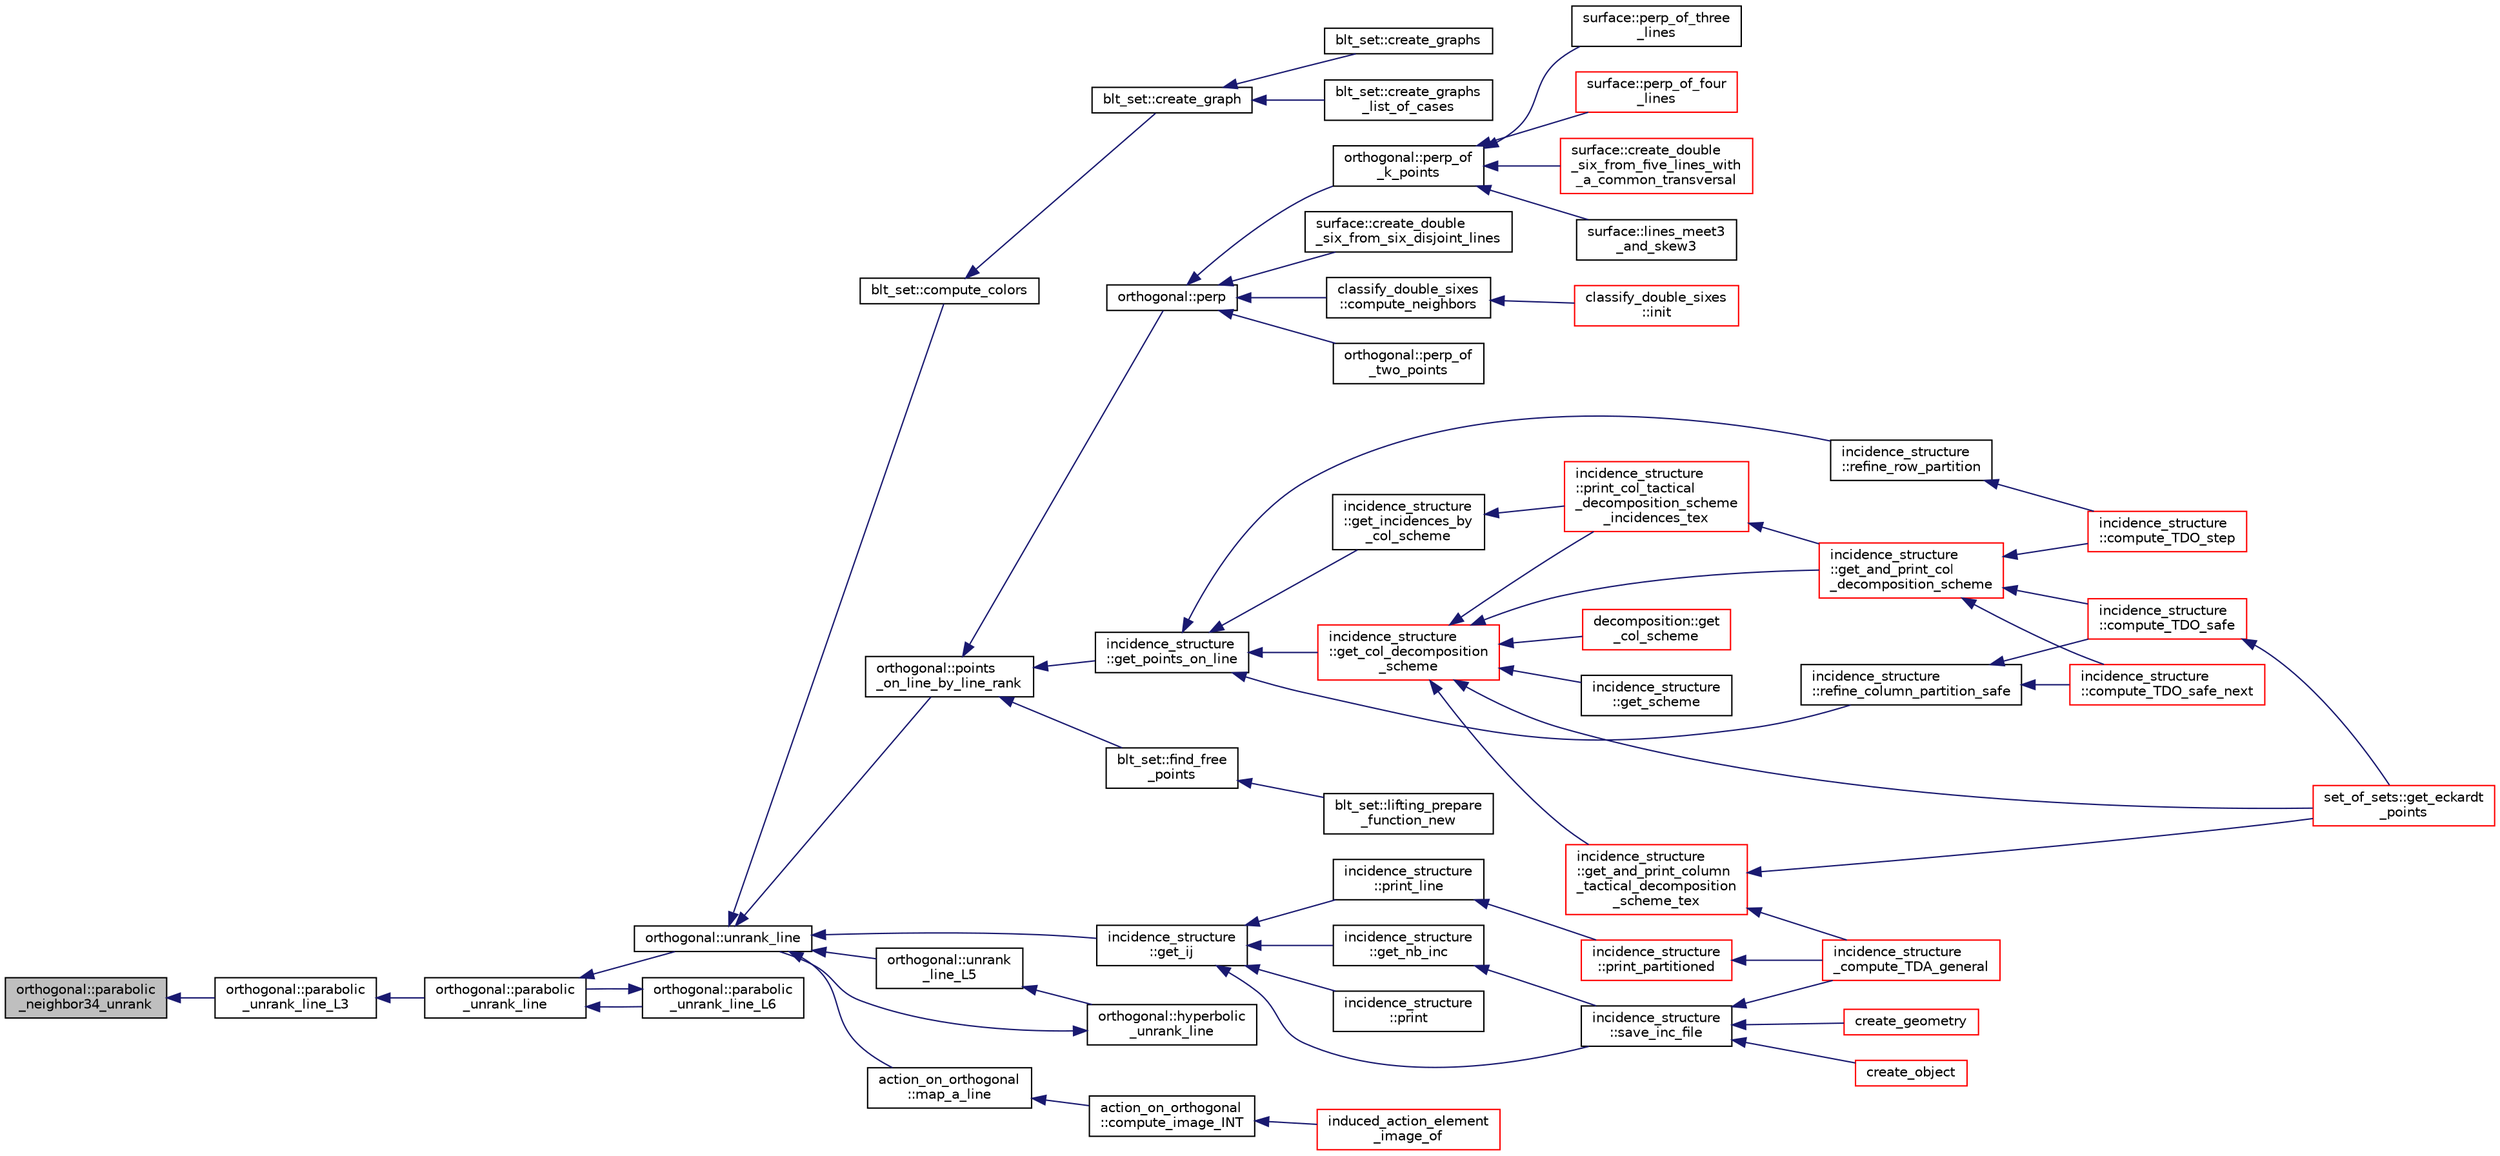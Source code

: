 digraph "orthogonal::parabolic_neighbor34_unrank"
{
  edge [fontname="Helvetica",fontsize="10",labelfontname="Helvetica",labelfontsize="10"];
  node [fontname="Helvetica",fontsize="10",shape=record];
  rankdir="LR";
  Node19889 [label="orthogonal::parabolic\l_neighbor34_unrank",height=0.2,width=0.4,color="black", fillcolor="grey75", style="filled", fontcolor="black"];
  Node19889 -> Node19890 [dir="back",color="midnightblue",fontsize="10",style="solid",fontname="Helvetica"];
  Node19890 [label="orthogonal::parabolic\l_unrank_line_L3",height=0.2,width=0.4,color="black", fillcolor="white", style="filled",URL="$d7/daa/classorthogonal.html#ae1edfba289a03ed4d383514c2b0dc4b7"];
  Node19890 -> Node19891 [dir="back",color="midnightblue",fontsize="10",style="solid",fontname="Helvetica"];
  Node19891 [label="orthogonal::parabolic\l_unrank_line",height=0.2,width=0.4,color="black", fillcolor="white", style="filled",URL="$d7/daa/classorthogonal.html#a449cc51a62e11b8699befe951b0f8a4c"];
  Node19891 -> Node19892 [dir="back",color="midnightblue",fontsize="10",style="solid",fontname="Helvetica"];
  Node19892 [label="orthogonal::unrank_line",height=0.2,width=0.4,color="black", fillcolor="white", style="filled",URL="$d7/daa/classorthogonal.html#a27fec576f6e11b80dd4503fa3cf7611e"];
  Node19892 -> Node19893 [dir="back",color="midnightblue",fontsize="10",style="solid",fontname="Helvetica"];
  Node19893 [label="blt_set::compute_colors",height=0.2,width=0.4,color="black", fillcolor="white", style="filled",URL="$d1/d3d/classblt__set.html#a6629b3a1a50c0f2736034abaea6f7d63"];
  Node19893 -> Node19894 [dir="back",color="midnightblue",fontsize="10",style="solid",fontname="Helvetica"];
  Node19894 [label="blt_set::create_graph",height=0.2,width=0.4,color="black", fillcolor="white", style="filled",URL="$d1/d3d/classblt__set.html#ae92249ece99ffbc92e93e49cd5d5dccf"];
  Node19894 -> Node19895 [dir="back",color="midnightblue",fontsize="10",style="solid",fontname="Helvetica"];
  Node19895 [label="blt_set::create_graphs",height=0.2,width=0.4,color="black", fillcolor="white", style="filled",URL="$d1/d3d/classblt__set.html#a3f1d4a8ed15875c47b327949f26a4533"];
  Node19894 -> Node19896 [dir="back",color="midnightblue",fontsize="10",style="solid",fontname="Helvetica"];
  Node19896 [label="blt_set::create_graphs\l_list_of_cases",height=0.2,width=0.4,color="black", fillcolor="white", style="filled",URL="$d1/d3d/classblt__set.html#a91ad531d4154bd887182dbd6121476f3"];
  Node19892 -> Node19897 [dir="back",color="midnightblue",fontsize="10",style="solid",fontname="Helvetica"];
  Node19897 [label="orthogonal::points\l_on_line_by_line_rank",height=0.2,width=0.4,color="black", fillcolor="white", style="filled",URL="$d7/daa/classorthogonal.html#aec3f511b69d0a28340f93d6f904c5daa"];
  Node19897 -> Node19898 [dir="back",color="midnightblue",fontsize="10",style="solid",fontname="Helvetica"];
  Node19898 [label="blt_set::find_free\l_points",height=0.2,width=0.4,color="black", fillcolor="white", style="filled",URL="$d1/d3d/classblt__set.html#a71f82dd3dc4a901ea2a0949d2f1af302"];
  Node19898 -> Node19899 [dir="back",color="midnightblue",fontsize="10",style="solid",fontname="Helvetica"];
  Node19899 [label="blt_set::lifting_prepare\l_function_new",height=0.2,width=0.4,color="black", fillcolor="white", style="filled",URL="$d1/d3d/classblt__set.html#a1314b7c0a3b78ba54c0f61a397d8afce"];
  Node19897 -> Node19900 [dir="back",color="midnightblue",fontsize="10",style="solid",fontname="Helvetica"];
  Node19900 [label="orthogonal::perp",height=0.2,width=0.4,color="black", fillcolor="white", style="filled",URL="$d7/daa/classorthogonal.html#ae80e0fa8d1e8caddb9afbb466e3d3189"];
  Node19900 -> Node19901 [dir="back",color="midnightblue",fontsize="10",style="solid",fontname="Helvetica"];
  Node19901 [label="orthogonal::perp_of\l_two_points",height=0.2,width=0.4,color="black", fillcolor="white", style="filled",URL="$d7/daa/classorthogonal.html#a6a05fef2e61ed508bff66d6728c58ec0"];
  Node19900 -> Node19902 [dir="back",color="midnightblue",fontsize="10",style="solid",fontname="Helvetica"];
  Node19902 [label="orthogonal::perp_of\l_k_points",height=0.2,width=0.4,color="black", fillcolor="white", style="filled",URL="$d7/daa/classorthogonal.html#a6a92a4680dc76bb289141fc5c765f5fb"];
  Node19902 -> Node19903 [dir="back",color="midnightblue",fontsize="10",style="solid",fontname="Helvetica"];
  Node19903 [label="surface::lines_meet3\l_and_skew3",height=0.2,width=0.4,color="black", fillcolor="white", style="filled",URL="$d5/d88/classsurface.html#af87ed9d20b980a89342f20c206ae5790"];
  Node19902 -> Node19904 [dir="back",color="midnightblue",fontsize="10",style="solid",fontname="Helvetica"];
  Node19904 [label="surface::perp_of_three\l_lines",height=0.2,width=0.4,color="black", fillcolor="white", style="filled",URL="$d5/d88/classsurface.html#aaa43449a367799d405821a1cd5a7e644"];
  Node19902 -> Node19905 [dir="back",color="midnightblue",fontsize="10",style="solid",fontname="Helvetica"];
  Node19905 [label="surface::perp_of_four\l_lines",height=0.2,width=0.4,color="red", fillcolor="white", style="filled",URL="$d5/d88/classsurface.html#a8da8a93f1fcbf344eb943869b0d488f1"];
  Node19902 -> Node19915 [dir="back",color="midnightblue",fontsize="10",style="solid",fontname="Helvetica"];
  Node19915 [label="surface::create_double\l_six_from_five_lines_with\l_a_common_transversal",height=0.2,width=0.4,color="red", fillcolor="white", style="filled",URL="$d5/d88/classsurface.html#a6d8fafa386893521305e016011d55673"];
  Node19900 -> Node19929 [dir="back",color="midnightblue",fontsize="10",style="solid",fontname="Helvetica"];
  Node19929 [label="surface::create_double\l_six_from_six_disjoint_lines",height=0.2,width=0.4,color="black", fillcolor="white", style="filled",URL="$d5/d88/classsurface.html#a4c44f0a33d709edee71537547880dd87"];
  Node19900 -> Node19930 [dir="back",color="midnightblue",fontsize="10",style="solid",fontname="Helvetica"];
  Node19930 [label="classify_double_sixes\l::compute_neighbors",height=0.2,width=0.4,color="black", fillcolor="white", style="filled",URL="$dd/d23/classclassify__double__sixes.html#a675e241052c36c58063ddcfc06d209b2"];
  Node19930 -> Node19909 [dir="back",color="midnightblue",fontsize="10",style="solid",fontname="Helvetica"];
  Node19909 [label="classify_double_sixes\l::init",height=0.2,width=0.4,color="red", fillcolor="white", style="filled",URL="$dd/d23/classclassify__double__sixes.html#a8c5c41d5124b35379d626480ff225f7b"];
  Node19897 -> Node19931 [dir="back",color="midnightblue",fontsize="10",style="solid",fontname="Helvetica"];
  Node19931 [label="incidence_structure\l::get_points_on_line",height=0.2,width=0.4,color="black", fillcolor="white", style="filled",URL="$da/d8a/classincidence__structure.html#a1baf0d372125123bf55d27dacc720bda"];
  Node19931 -> Node19932 [dir="back",color="midnightblue",fontsize="10",style="solid",fontname="Helvetica"];
  Node19932 [label="incidence_structure\l::refine_column_partition_safe",height=0.2,width=0.4,color="black", fillcolor="white", style="filled",URL="$da/d8a/classincidence__structure.html#a958f8ddce2d53753adb1df588bf0e721"];
  Node19932 -> Node19933 [dir="back",color="midnightblue",fontsize="10",style="solid",fontname="Helvetica"];
  Node19933 [label="incidence_structure\l::compute_TDO_safe_next",height=0.2,width=0.4,color="red", fillcolor="white", style="filled",URL="$da/d8a/classincidence__structure.html#a7c315a348fc6bed0f8642767cc9cd7d1"];
  Node19932 -> Node19936 [dir="back",color="midnightblue",fontsize="10",style="solid",fontname="Helvetica"];
  Node19936 [label="incidence_structure\l::compute_TDO_safe",height=0.2,width=0.4,color="red", fillcolor="white", style="filled",URL="$da/d8a/classincidence__structure.html#ab1409e71c4b6855e49edfd3526644202"];
  Node19936 -> Node19937 [dir="back",color="midnightblue",fontsize="10",style="solid",fontname="Helvetica"];
  Node19937 [label="set_of_sets::get_eckardt\l_points",height=0.2,width=0.4,color="red", fillcolor="white", style="filled",URL="$da/dd6/classset__of__sets.html#af6713e71ef5a1b7cc7892d78900166c4"];
  Node19931 -> Node19950 [dir="back",color="midnightblue",fontsize="10",style="solid",fontname="Helvetica"];
  Node19950 [label="incidence_structure\l::refine_row_partition",height=0.2,width=0.4,color="black", fillcolor="white", style="filled",URL="$da/d8a/classincidence__structure.html#a6e1419be9f59e69fd83b44e6b11905ea"];
  Node19950 -> Node19951 [dir="back",color="midnightblue",fontsize="10",style="solid",fontname="Helvetica"];
  Node19951 [label="incidence_structure\l::compute_TDO_step",height=0.2,width=0.4,color="red", fillcolor="white", style="filled",URL="$da/d8a/classincidence__structure.html#a6175accaa64033df34d722c594a8b827"];
  Node19931 -> Node19955 [dir="back",color="midnightblue",fontsize="10",style="solid",fontname="Helvetica"];
  Node19955 [label="incidence_structure\l::get_incidences_by\l_col_scheme",height=0.2,width=0.4,color="black", fillcolor="white", style="filled",URL="$da/d8a/classincidence__structure.html#adacdd5e58318775f9d3049cbdf47c9ad"];
  Node19955 -> Node19956 [dir="back",color="midnightblue",fontsize="10",style="solid",fontname="Helvetica"];
  Node19956 [label="incidence_structure\l::print_col_tactical\l_decomposition_scheme\l_incidences_tex",height=0.2,width=0.4,color="red", fillcolor="white", style="filled",URL="$da/d8a/classincidence__structure.html#a56e24435baf9162d6c00080972b49b2c"];
  Node19956 -> Node19957 [dir="back",color="midnightblue",fontsize="10",style="solid",fontname="Helvetica"];
  Node19957 [label="incidence_structure\l::get_and_print_col\l_decomposition_scheme",height=0.2,width=0.4,color="red", fillcolor="white", style="filled",URL="$da/d8a/classincidence__structure.html#a0c51e7224f51f1434025ff6d8a10522c"];
  Node19957 -> Node19933 [dir="back",color="midnightblue",fontsize="10",style="solid",fontname="Helvetica"];
  Node19957 -> Node19936 [dir="back",color="midnightblue",fontsize="10",style="solid",fontname="Helvetica"];
  Node19957 -> Node19951 [dir="back",color="midnightblue",fontsize="10",style="solid",fontname="Helvetica"];
  Node19931 -> Node19959 [dir="back",color="midnightblue",fontsize="10",style="solid",fontname="Helvetica"];
  Node19959 [label="incidence_structure\l::get_col_decomposition\l_scheme",height=0.2,width=0.4,color="red", fillcolor="white", style="filled",URL="$da/d8a/classincidence__structure.html#a576b9add81a037a3d8f566ce28541673"];
  Node19959 -> Node19937 [dir="back",color="midnightblue",fontsize="10",style="solid",fontname="Helvetica"];
  Node19959 -> Node19960 [dir="back",color="midnightblue",fontsize="10",style="solid",fontname="Helvetica"];
  Node19960 [label="decomposition::get\l_col_scheme",height=0.2,width=0.4,color="red", fillcolor="white", style="filled",URL="$d3/d2b/classdecomposition.html#a998bb452e79a9e4afb13dd2c577f4bf3"];
  Node19959 -> Node19956 [dir="back",color="midnightblue",fontsize="10",style="solid",fontname="Helvetica"];
  Node19959 -> Node19957 [dir="back",color="midnightblue",fontsize="10",style="solid",fontname="Helvetica"];
  Node19959 -> Node19962 [dir="back",color="midnightblue",fontsize="10",style="solid",fontname="Helvetica"];
  Node19962 [label="incidence_structure\l::get_scheme",height=0.2,width=0.4,color="black", fillcolor="white", style="filled",URL="$da/d8a/classincidence__structure.html#a13191a7c41cd54c5a453e82395893ad9"];
  Node19959 -> Node19963 [dir="back",color="midnightblue",fontsize="10",style="solid",fontname="Helvetica"];
  Node19963 [label="incidence_structure\l::get_and_print_column\l_tactical_decomposition\l_scheme_tex",height=0.2,width=0.4,color="red", fillcolor="white", style="filled",URL="$da/d8a/classincidence__structure.html#a579c0686f4e480a4239e7a00c80f665f"];
  Node19963 -> Node19937 [dir="back",color="midnightblue",fontsize="10",style="solid",fontname="Helvetica"];
  Node19963 -> Node19964 [dir="back",color="midnightblue",fontsize="10",style="solid",fontname="Helvetica"];
  Node19964 [label="incidence_structure\l_compute_TDA_general",height=0.2,width=0.4,color="red", fillcolor="white", style="filled",URL="$df/d74/tl__geometry_8h.html#a21ab759f6e646f3fe703c17f39361448"];
  Node19892 -> Node19967 [dir="back",color="midnightblue",fontsize="10",style="solid",fontname="Helvetica"];
  Node19967 [label="orthogonal::unrank\l_line_L5",height=0.2,width=0.4,color="black", fillcolor="white", style="filled",URL="$d7/daa/classorthogonal.html#a64148a40b356447a00d985789ad74c82"];
  Node19967 -> Node19968 [dir="back",color="midnightblue",fontsize="10",style="solid",fontname="Helvetica"];
  Node19968 [label="orthogonal::hyperbolic\l_unrank_line",height=0.2,width=0.4,color="black", fillcolor="white", style="filled",URL="$d7/daa/classorthogonal.html#a94952194cdcc478feb676e97e2e272f2"];
  Node19968 -> Node19892 [dir="back",color="midnightblue",fontsize="10",style="solid",fontname="Helvetica"];
  Node19892 -> Node19969 [dir="back",color="midnightblue",fontsize="10",style="solid",fontname="Helvetica"];
  Node19969 [label="incidence_structure\l::get_ij",height=0.2,width=0.4,color="black", fillcolor="white", style="filled",URL="$da/d8a/classincidence__structure.html#a5ee9b327bdd0c2714cadff040a4c4678"];
  Node19969 -> Node19970 [dir="back",color="midnightblue",fontsize="10",style="solid",fontname="Helvetica"];
  Node19970 [label="incidence_structure\l::get_nb_inc",height=0.2,width=0.4,color="black", fillcolor="white", style="filled",URL="$da/d8a/classincidence__structure.html#acdc1d5ce64ece8aefa6bcc7656ed932c"];
  Node19970 -> Node19971 [dir="back",color="midnightblue",fontsize="10",style="solid",fontname="Helvetica"];
  Node19971 [label="incidence_structure\l::save_inc_file",height=0.2,width=0.4,color="black", fillcolor="white", style="filled",URL="$da/d8a/classincidence__structure.html#a4fd15671d6a99a4cae34a24e3c0b7705"];
  Node19971 -> Node19972 [dir="back",color="midnightblue",fontsize="10",style="solid",fontname="Helvetica"];
  Node19972 [label="create_object",height=0.2,width=0.4,color="red", fillcolor="white", style="filled",URL="$de/d10/hamming_8_c.html#a290a0a0fa4965131997904ad9fe1840b"];
  Node19971 -> Node19974 [dir="back",color="midnightblue",fontsize="10",style="solid",fontname="Helvetica"];
  Node19974 [label="create_geometry",height=0.2,width=0.4,color="red", fillcolor="white", style="filled",URL="$de/d10/hamming_8_c.html#abb255fb19bad84799f04dcf4ffddb57b"];
  Node19971 -> Node19964 [dir="back",color="midnightblue",fontsize="10",style="solid",fontname="Helvetica"];
  Node19969 -> Node19971 [dir="back",color="midnightblue",fontsize="10",style="solid",fontname="Helvetica"];
  Node19969 -> Node19975 [dir="back",color="midnightblue",fontsize="10",style="solid",fontname="Helvetica"];
  Node19975 [label="incidence_structure\l::print",height=0.2,width=0.4,color="black", fillcolor="white", style="filled",URL="$da/d8a/classincidence__structure.html#a3f2a71302ef03e37de0654794e2a2c1a"];
  Node19969 -> Node19976 [dir="back",color="midnightblue",fontsize="10",style="solid",fontname="Helvetica"];
  Node19976 [label="incidence_structure\l::print_line",height=0.2,width=0.4,color="black", fillcolor="white", style="filled",URL="$da/d8a/classincidence__structure.html#ae76fdf2cf39ba776ed86b0b910d7746a"];
  Node19976 -> Node19977 [dir="back",color="midnightblue",fontsize="10",style="solid",fontname="Helvetica"];
  Node19977 [label="incidence_structure\l::print_partitioned",height=0.2,width=0.4,color="red", fillcolor="white", style="filled",URL="$da/d8a/classincidence__structure.html#a9e18878f5cc9dbeca4806bd5aab5b054"];
  Node19977 -> Node19964 [dir="back",color="midnightblue",fontsize="10",style="solid",fontname="Helvetica"];
  Node19892 -> Node19978 [dir="back",color="midnightblue",fontsize="10",style="solid",fontname="Helvetica"];
  Node19978 [label="action_on_orthogonal\l::map_a_line",height=0.2,width=0.4,color="black", fillcolor="white", style="filled",URL="$dc/d87/classaction__on__orthogonal.html#ac7e41a4bbc9e0f2813f2f7030f3ed177"];
  Node19978 -> Node19979 [dir="back",color="midnightblue",fontsize="10",style="solid",fontname="Helvetica"];
  Node19979 [label="action_on_orthogonal\l::compute_image_INT",height=0.2,width=0.4,color="black", fillcolor="white", style="filled",URL="$dc/d87/classaction__on__orthogonal.html#a53cee5a150163f7614151b9cd1fc06f3"];
  Node19979 -> Node19980 [dir="back",color="midnightblue",fontsize="10",style="solid",fontname="Helvetica"];
  Node19980 [label="induced_action_element\l_image_of",height=0.2,width=0.4,color="red", fillcolor="white", style="filled",URL="$d3/d27/interface_8_c.html#a821850d6c3988dd122de0489cd36f0f0"];
  Node19891 -> Node20180 [dir="back",color="midnightblue",fontsize="10",style="solid",fontname="Helvetica"];
  Node20180 [label="orthogonal::parabolic\l_unrank_line_L6",height=0.2,width=0.4,color="black", fillcolor="white", style="filled",URL="$d7/daa/classorthogonal.html#a3fecd8b43b3e09d6b35e550850b11d56"];
  Node20180 -> Node19891 [dir="back",color="midnightblue",fontsize="10",style="solid",fontname="Helvetica"];
}
